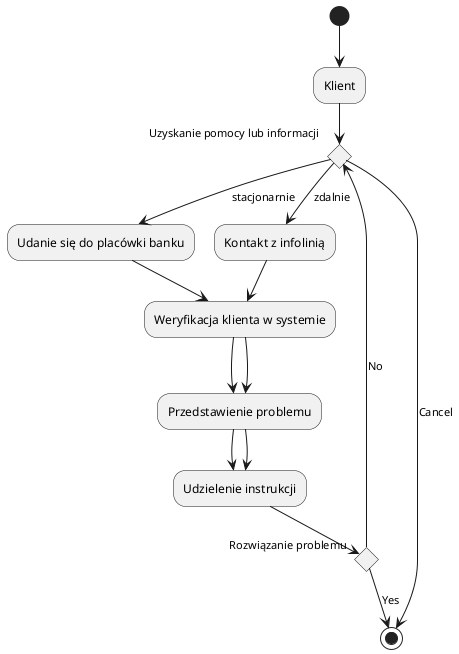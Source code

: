 'Diagram aktywności - uzyskanie pomocy lub informacji w placówce lub przez infolinię
@startuml

(*) --> "Klient"
if "Uzyskanie pomocy lub informacji" as informacja then
    -->[stacjonarnie] "Udanie się do placówki banku"
    --> "Weryfikacja klienta w systemie" as weryfikacja
    --> "Przedstawienie problemu" as problem
    --> "Udzielenie instrukcji" as instrukcja
else 
    --> [zdalnie] "Kontakt z infolinią"
    --> weryfikacja
    --> problem
    --> instrukcja
    if "Rozwiązanie problemu"
        --> [Yes] (*)
    else 
        --> [No] informacja
    endif
else
    --> [Cancel] (*)
endif

@enduml